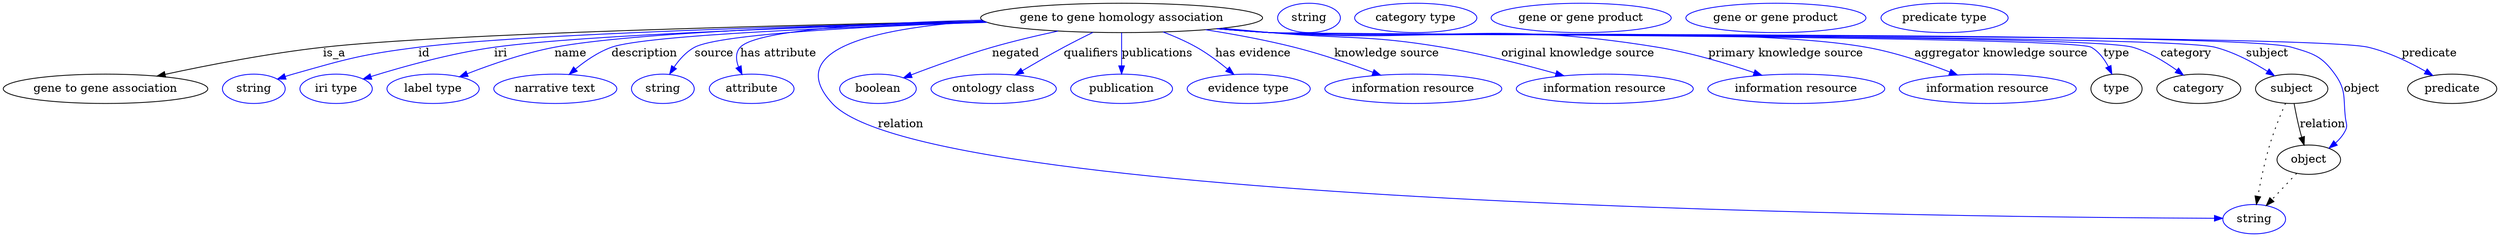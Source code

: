 digraph {
	graph [bb="0,0,3058,283"];
	node [label="\N"];
	"gene to gene homology association"	[height=0.5,
		label="gene to gene homology association",
		pos="1370.4,265",
		width=4.8024];
	"gene to gene association"	[height=0.5,
		pos="125.44,178",
		width=3.4844];
	"gene to gene homology association" -> "gene to gene association"	[label=is_a,
		lp="406.44,221.5",
		pos="e,188.7,193.61 1201.7,261 964.43,256.27 544.1,245.82 392.44,229 326.39,221.67 252.15,207.26 198.75,195.79"];
	id	[color=blue,
		height=0.5,
		label=string,
		pos="307.44,178",
		width=1.0652];
	"gene to gene homology association" -> id	[color=blue,
		label=id,
		lp="516.44,221.5",
		pos="e,336.44,189.95 1202.7,260.58 990.93,255.67 638.75,245.36 509.44,229 439.99,220.21 422.79,215.06 355.44,196 352.33,195.12 349.14,\
194.15 345.94,193.12",
		style=solid];
	iri	[color=blue,
		height=0.5,
		label="iri type",
		pos="408.44,178",
		width=1.2277];
	"gene to gene homology association" -> iri	[color=blue,
		label=iri,
		lp="610.44,221.5",
		pos="e,441.62,190.04 1204.2,260.01 1014,254.81 714.32,244.51 602.44,229 549.62,221.68 490.5,205.2 451.55,193.15",
		style=solid];
	name	[color=blue,
		height=0.5,
		label="label type",
		pos="527.44,178",
		width=1.5707];
	"gene to gene homology association" -> name	[color=blue,
		label=name,
		lp="696.44,221.5",
		pos="e,559.89,192.77 1202,260.78 1029.5,256.53 773.34,247.34 676.44,229 639.35,221.98 598.82,207.94 569.42,196.52",
		style=solid];
	description	[color=blue,
		height=0.5,
		label="narrative text",
		pos="677.44,178",
		width=2.0943];
	"gene to gene homology association" -> description	[color=blue,
		label=description,
		lp="786.94,221.5",
		pos="e,694.53,195.73 1205.6,259.55 1035.3,254.18 788.58,243.98 746.44,229 730.36,223.28 714.76,212.56 702.47,202.51",
		style=solid];
	source	[color=blue,
		height=0.5,
		label=string,
		pos="809.44,178",
		width=1.0652];
	"gene to gene homology association" -> source	[color=blue,
		label=source,
		lp="871.44,221.5",
		pos="e,817.5,196.04 1205,259.76 1063.7,255.02 878.49,245.72 847.44,229 837.25,223.52 828.98,213.99 822.79,204.71",
		style=solid];
	"has attribute"	[color=blue,
		height=0.5,
		label=attribute,
		pos="917.44,178",
		width=1.4443];
	"gene to gene homology association" -> "has attribute"	[color=blue,
		label="has attribute",
		lp="950.44,221.5",
		pos="e,905.6,195.74 1199.3,262.27 1074.5,259.18 923.74,250.88 903.44,229 897.38,222.47 898.08,213.53 901.23,205.02",
		style=solid];
	relation	[color=blue,
		height=0.5,
		label=string,
		pos="2760.4,18",
		width=1.0652];
	"gene to gene homology association" -> relation	[color=blue,
		label=relation,
		lp="1100.4,134.5",
		pos="e,2722.1,19.065 1200.9,261.33 1081,253.64 952.05,229.8 1016.4,160 1134.6,31.928 2441.8,20.165 2711.8,19.103",
		style=solid];
	negated	[color=blue,
		height=0.5,
		label=boolean,
		pos="1072.4,178",
		width=1.2999];
	"gene to gene homology association" -> negated	[color=blue,
		label=negated,
		lp="1240.4,221.5",
		pos="e,1103.5,191.48 1292.3,248.89 1266.4,243.33 1237.5,236.52 1211.4,229 1177.9,219.31 1140.6,205.77 1113.2,195.22",
		style=solid];
	qualifiers	[color=blue,
		height=0.5,
		label="ontology class",
		pos="1213.4,178",
		width=2.1304];
	"gene to gene homology association" -> qualifiers	[color=blue,
		label=qualifiers,
		lp="1332.9,221.5",
		pos="e,1239.9,195.02 1335.2,247.2 1323.7,241.58 1310.9,235.17 1299.4,229 1282.5,219.92 1264.1,209.3 1248.6,200.19",
		style=solid];
	publications	[color=blue,
		height=0.5,
		label=publication,
		pos="1370.4,178",
		width=1.7332];
	"gene to gene homology association" -> publications	[color=blue,
		label=publications,
		lp="1414.4,221.5",
		pos="e,1370.4,196.18 1370.4,246.8 1370.4,235.16 1370.4,219.55 1370.4,206.24",
		style=solid];
	"has evidence"	[color=blue,
		height=0.5,
		label="evidence type",
		pos="1526.4,178",
		width=2.0943];
	"gene to gene homology association" -> "has evidence"	[color=blue,
		label="has evidence",
		lp="1531.9,221.5",
		pos="e,1508.2,195.69 1421.3,247.74 1435.1,242.54 1449.6,236.22 1462.4,229 1475.8,221.48 1489.3,211.34 1500.5,202.15",
		style=solid];
	"knowledge source"	[color=blue,
		height=0.5,
		label="information resource",
		pos="1728.4,178",
		width=3.015];
	"gene to gene homology association" -> "knowledge source"	[color=blue,
		label="knowledge source",
		lp="1695.9,221.5",
		pos="e,1688.4,194.73 1473.6,250.5 1508.4,245.01 1547.4,237.84 1582.4,229 1615.1,220.77 1650.9,208.57 1678.8,198.28",
		style=solid];
	"original knowledge source"	[color=blue,
		height=0.5,
		label="information resource",
		pos="1963.4,178",
		width=3.015];
	"gene to gene homology association" -> "original knowledge source"	[color=blue,
		label="original knowledge source",
		lp="1930.4,221.5",
		pos="e,1913.2,194.02 1493.8,252.34 1513.4,250.52 1533.5,248.69 1552.4,247 1646.6,238.6 1671.2,244.57 1764.4,229 1811.7,221.1 1864.3,207.69 \
1903.5,196.74",
		style=solid];
	"primary knowledge source"	[color=blue,
		height=0.5,
		label="information resource",
		pos="2198.4,178",
		width=3.015];
	"gene to gene homology association" -> "primary knowledge source"	[color=blue,
		label="primary knowledge source",
		lp="2185.4,221.5",
		pos="e,2156.2,194.63 1489.8,251.9 1510.7,250.06 1532.2,248.33 1552.4,247 1763.7,233.15 1819.5,263.13 2028.4,229 2068.9,222.39 2113.4,\
209.1 2146.6,197.88",
		style=solid];
	"aggregator knowledge source"	[color=blue,
		height=0.5,
		label="information resource",
		pos="2433.4,178",
		width=3.015];
	"gene to gene homology association" -> "aggregator knowledge source"	[color=blue,
		label="aggregator knowledge source",
		lp="2449.9,221.5",
		pos="e,2396.3,194.94 1488.3,251.8 1509.6,249.93 1531.7,248.22 1552.4,247 1714.9,237.43 2124.2,257.2 2284.4,229 2319.7,222.8 2357.9,209.82 \
2386.9,198.65",
		style=solid];
	type	[height=0.5,
		pos="2591.4,178",
		width=0.86659];
	"gene to gene homology association" -> type	[color=blue,
		label=type,
		lp="2591.4,221.5",
		pos="e,2585.8,196.14 1487.8,251.73 1509.3,249.85 1531.5,248.16 1552.4,247 1580.4,245.45 2536.1,242.84 2560.4,229 2569.7,223.76 2576.5,\
214.53 2581.4,205.42",
		style=solid];
	category	[height=0.5,
		pos="2692.4,178",
		width=1.4263];
	"gene to gene homology association" -> category	[color=blue,
		label=category,
		lp="2676.9,221.5",
		pos="e,2673.6,194.76 1487.8,251.71 1509.3,249.84 1531.5,248.15 1552.4,247 1611.2,243.76 2555,245.54 2611.4,229 2630.9,223.29 2650.4,211.54 \
2665.3,200.87",
		style=solid];
	subject	[height=0.5,
		pos="2806.4,178",
		width=1.2277];
	"gene to gene homology association" -> subject	[color=blue,
		label=subject,
		lp="2776.4,221.5",
		pos="e,2785.2,194.06 1487.3,251.73 1509,249.84 1531.4,248.15 1552.4,247 1616.8,243.5 2650,245.08 2712.4,229 2735.3,223.11 2758.8,210.65 \
2776.5,199.64",
		style=solid];
	object	[height=0.5,
		pos="2827.4,91",
		width=1.0832];
	"gene to gene homology association" -> object	[color=blue,
		label=object,
		lp="2892.4,178",
		pos="e,2852.4,105.25 1487.3,251.71 1509,249.83 1531.4,248.13 1552.4,247 1622,243.26 2739.6,248.63 2806.4,229 2833.1,221.18 2843.2,218.5 \
2859.4,196 2873.9,175.98 2869.5,166.51 2872.4,142 2873.2,135.38 2875.4,132.99 2872.4,127 2869.6,121.17 2865.2,116.02 2860.3,111.6",
		style=solid];
	predicate	[height=0.5,
		pos="3003.4,178",
		width=1.5165];
	"gene to gene homology association" -> predicate	[color=blue,
		label=predicate,
		lp="2975.4,221.5",
		pos="e,2979.6,194.32 1487.3,251.69 1509,249.81 1531.4,248.12 1552.4,247 1627.2,243.01 2827.6,246.27 2900.4,229 2925.3,223.11 2951.2,210.51 \
2970.8,199.44",
		style=solid];
	association_type	[color=blue,
		height=0.5,
		label=string,
		pos="1599.4,265",
		width=1.0652];
	association_category	[color=blue,
		height=0.5,
		label="category type",
		pos="1730.4,265",
		width=2.0762];
	subject -> relation	[pos="e,2763.2,36.136 2798.9,160.24 2792.9,146.64 2784.8,126.88 2779.4,109 2773.2,88.265 2768.2,64.241 2764.9,46.231",
		style=dotted];
	subject -> object	[label=relation,
		lp="2844.4,134.5",
		pos="e,2821.7,108.98 2809.4,159.77 2811.2,150.09 2813.7,137.8 2816.4,127 2817.1,124.32 2817.9,121.53 2818.7,118.76"];
	"gene to gene association_subject"	[color=blue,
		height=0.5,
		label="gene or gene product",
		pos="1933.4,265",
		width=3.0692];
	object -> relation	[pos="e,2775.3,34.713 2812.6,74.243 2803.6,64.775 2792.1,52.56 2782.2,42.024",
		style=dotted];
	"gene to gene association_object"	[color=blue,
		height=0.5,
		label="gene or gene product",
		pos="2172.4,265",
		width=3.0692];
	"gene to gene homology association_predicate"	[color=blue,
		height=0.5,
		label="predicate type",
		pos="2378.4,265",
		width=2.1665];
}
